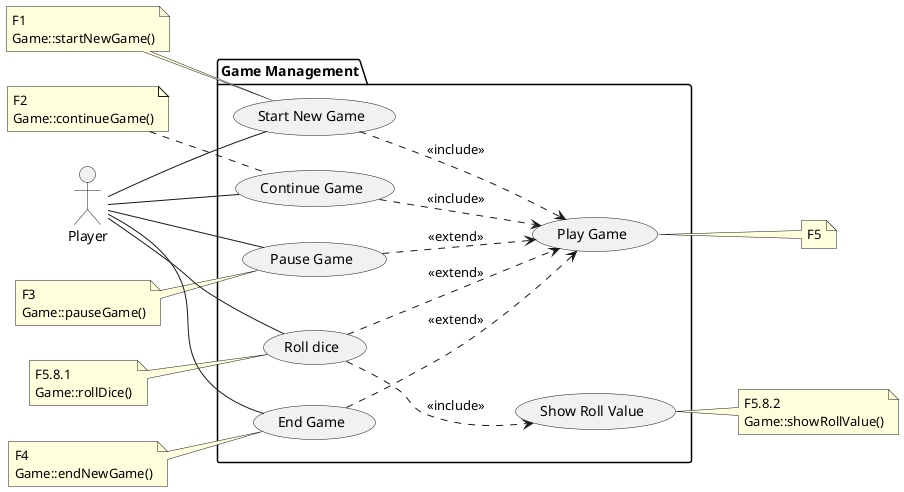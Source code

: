 @startuml

left to right direction

actor Player
' actor Administrator
package "Game Management" {
  usecase "Start New Game"
  usecase "Play Game"
  usecase "Continue Game"
  usecase "Pause Game"
  usecase "End Game"
  usecase "Roll dice"
  usecase "Show Roll Value"
}

Player -- "Start New Game"
Player -- "Continue Game"
Player -- "Pause Game"
Player -- "End Game"
Player -- "Roll dice"
' Administrator -- "sfsdf"
note left of "Start New Game" : F1 \nGame::startNewGame()
note left of "Continue Game" : F2 \nGame::continueGame()
note left of "End Game" : F4 \nGame::endNewGame()
note left of "Pause Game" : F3 \nGame::pauseGame()
note left of "Roll dice" : F5.8.1 \nGame::rollDice()
note right of "Show Roll Value" : F5.8.2 \nGame::showRollValue()
note right of "Play Game" : F5

"Start New Game" ..> "Play Game" : <<include>>
"Continue Game" ..> "Play Game" : <<include>>
"Pause Game" ..> "Play Game" : <<extend>>
"End Game" ..> "Play Game" : <<extend>>
"Roll dice" ..> "Show Roll Value" : <<include>>
"Roll dice" ..> "Play Game" : <<extend>>
@enduml
